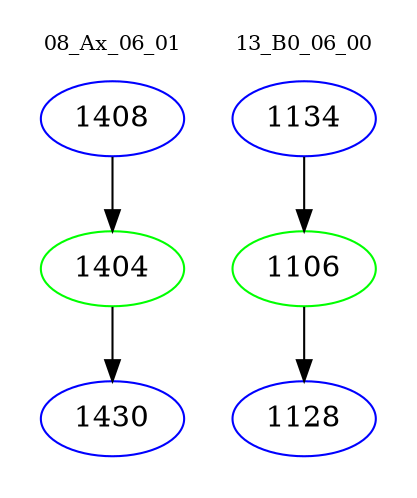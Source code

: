 digraph{
subgraph cluster_0 {
color = white
label = "08_Ax_06_01";
fontsize=10;
T0_1408 [label="1408", color="blue"]
T0_1408 -> T0_1404 [color="black"]
T0_1404 [label="1404", color="green"]
T0_1404 -> T0_1430 [color="black"]
T0_1430 [label="1430", color="blue"]
}
subgraph cluster_1 {
color = white
label = "13_B0_06_00";
fontsize=10;
T1_1134 [label="1134", color="blue"]
T1_1134 -> T1_1106 [color="black"]
T1_1106 [label="1106", color="green"]
T1_1106 -> T1_1128 [color="black"]
T1_1128 [label="1128", color="blue"]
}
}
